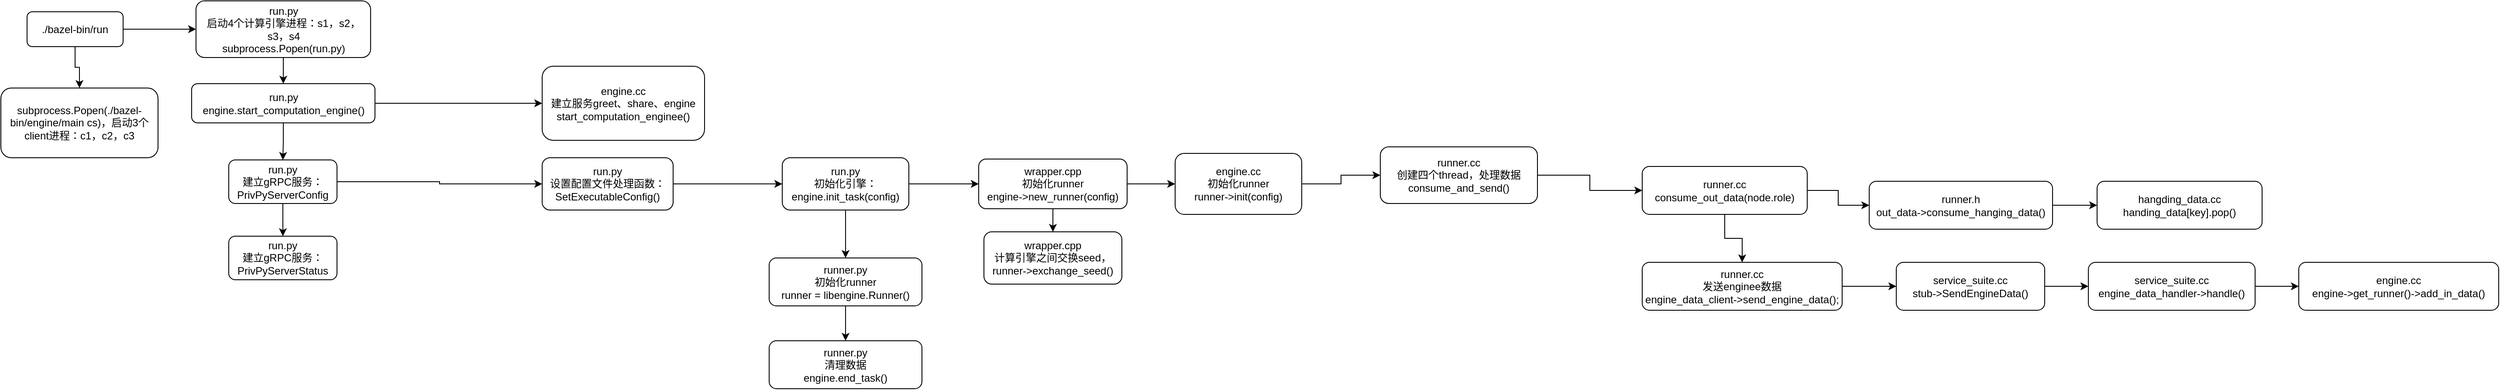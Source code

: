 <mxfile version="10.6.0" type="github"><diagram id="bzZ6AEbOESbryOhf7otm" name="Page-1"><mxGraphModel dx="965" dy="1760" grid="1" gridSize="10" guides="1" tooltips="1" connect="1" arrows="1" fold="1" page="1" pageScale="1" pageWidth="827" pageHeight="1169" math="0" shadow="0"><root><mxCell id="0"/><mxCell id="1" parent="0"/><mxCell id="yb6TzpeK1v6G_qk7ZO7s-3" value="" style="edgeStyle=orthogonalEdgeStyle;rounded=0;orthogonalLoop=1;jettySize=auto;html=1;" edge="1" parent="1" source="yb6TzpeK1v6G_qk7ZO7s-1" target="yb6TzpeK1v6G_qk7ZO7s-2"><mxGeometry relative="1" as="geometry"/></mxCell><mxCell id="yb6TzpeK1v6G_qk7ZO7s-5" value="" style="edgeStyle=orthogonalEdgeStyle;rounded=0;orthogonalLoop=1;jettySize=auto;html=1;" edge="1" parent="1" source="yb6TzpeK1v6G_qk7ZO7s-1" target="yb6TzpeK1v6G_qk7ZO7s-4"><mxGeometry relative="1" as="geometry"/></mxCell><mxCell id="yb6TzpeK1v6G_qk7ZO7s-1" value="./bazel-bin/run" style="shape=ext;rounded=1;html=1;whiteSpace=wrap;" vertex="1" parent="1"><mxGeometry x="120" y="-7.5" width="110" height="40" as="geometry"/></mxCell><mxCell id="yb6TzpeK1v6G_qk7ZO7s-4" value="&lt;span lang=&quot;EN-US&quot;&gt;subprocess.Popen(./bazel-bin/engine/main cs)，启动3个client进程：c1，c2，c3&lt;br&gt;&lt;/span&gt;" style="shape=ext;rounded=1;html=1;whiteSpace=wrap;" vertex="1" parent="1"><mxGeometry x="90" y="80" width="180" height="80" as="geometry"/></mxCell><mxCell id="yb6TzpeK1v6G_qk7ZO7s-45" value="" style="edgeStyle=orthogonalEdgeStyle;rounded=0;orthogonalLoop=1;jettySize=auto;html=1;entryX=0.5;entryY=0;entryDx=0;entryDy=0;" edge="1" parent="1" source="yb6TzpeK1v6G_qk7ZO7s-2" target="yb6TzpeK1v6G_qk7ZO7s-6"><mxGeometry relative="1" as="geometry"><mxPoint x="393" y="242.5" as="targetPoint"/></mxGeometry></mxCell><mxCell id="yb6TzpeK1v6G_qk7ZO7s-2" value="run.py&lt;br&gt;启动4个计算引擎进程：s1，s2，s3，s4&lt;br&gt;subprocess.Popen(run.py)&lt;br&gt;" style="shape=ext;rounded=1;html=1;whiteSpace=wrap;" vertex="1" parent="1"><mxGeometry x="313.5" y="-20" width="200" height="65" as="geometry"/></mxCell><mxCell id="yb6TzpeK1v6G_qk7ZO7s-47" value="" style="edgeStyle=orthogonalEdgeStyle;rounded=0;orthogonalLoop=1;jettySize=auto;html=1;" edge="1" parent="1" source="yb6TzpeK1v6G_qk7ZO7s-6" target="yb6TzpeK1v6G_qk7ZO7s-46"><mxGeometry relative="1" as="geometry"/></mxCell><mxCell id="yb6TzpeK1v6G_qk7ZO7s-48" value="" style="edgeStyle=orthogonalEdgeStyle;rounded=0;orthogonalLoop=1;jettySize=auto;html=1;" edge="1" parent="1" source="yb6TzpeK1v6G_qk7ZO7s-6" target="yb6TzpeK1v6G_qk7ZO7s-8"><mxGeometry relative="1" as="geometry"/></mxCell><mxCell id="yb6TzpeK1v6G_qk7ZO7s-6" value="run.py&lt;br&gt;engine.start_computation_engine()&lt;br&gt;" style="shape=ext;rounded=1;html=1;whiteSpace=wrap;" vertex="1" parent="1"><mxGeometry x="308.5" y="75" width="210" height="45" as="geometry"/></mxCell><mxCell id="yb6TzpeK1v6G_qk7ZO7s-46" value="engine.cc&lt;br&gt;建立服务greet、share、engine&lt;br&gt;start_computation_enginee()&lt;br&gt;" style="shape=ext;rounded=1;html=1;whiteSpace=wrap;" vertex="1" parent="1"><mxGeometry x="710" y="55" width="186" height="85" as="geometry"/></mxCell><mxCell id="yb6TzpeK1v6G_qk7ZO7s-11" value="" style="edgeStyle=orthogonalEdgeStyle;rounded=0;orthogonalLoop=1;jettySize=auto;html=1;" edge="1" parent="1" source="yb6TzpeK1v6G_qk7ZO7s-8" target="yb6TzpeK1v6G_qk7ZO7s-10"><mxGeometry relative="1" as="geometry"/></mxCell><mxCell id="yb6TzpeK1v6G_qk7ZO7s-13" value="" style="edgeStyle=orthogonalEdgeStyle;rounded=0;orthogonalLoop=1;jettySize=auto;html=1;" edge="1" parent="1" source="yb6TzpeK1v6G_qk7ZO7s-8" target="yb6TzpeK1v6G_qk7ZO7s-12"><mxGeometry relative="1" as="geometry"/></mxCell><mxCell id="yb6TzpeK1v6G_qk7ZO7s-8" value="run.py&lt;br&gt;建立gRPC服务：&lt;span&gt;PrivPyServerConfig&lt;/span&gt;" style="shape=ext;rounded=1;html=1;whiteSpace=wrap;" vertex="1" parent="1"><mxGeometry x="351" y="162.5" width="124" height="50" as="geometry"/></mxCell><mxCell id="yb6TzpeK1v6G_qk7ZO7s-15" value="" style="edgeStyle=orthogonalEdgeStyle;rounded=0;orthogonalLoop=1;jettySize=auto;html=1;" edge="1" parent="1" source="yb6TzpeK1v6G_qk7ZO7s-12" target="yb6TzpeK1v6G_qk7ZO7s-14"><mxGeometry relative="1" as="geometry"/></mxCell><mxCell id="yb6TzpeK1v6G_qk7ZO7s-12" value="&lt;span lang=&quot;EN-US&quot;&gt;run.py&lt;br&gt;设置配置文件处理函数：SetExecutableConfig()&lt;/span&gt;&lt;br&gt;" style="shape=ext;rounded=1;html=1;whiteSpace=wrap;" vertex="1" parent="1"><mxGeometry x="710" y="160" width="150" height="60" as="geometry"/></mxCell><mxCell id="yb6TzpeK1v6G_qk7ZO7s-17" value="" style="edgeStyle=orthogonalEdgeStyle;rounded=0;orthogonalLoop=1;jettySize=auto;html=1;" edge="1" parent="1" source="yb6TzpeK1v6G_qk7ZO7s-14" target="yb6TzpeK1v6G_qk7ZO7s-16"><mxGeometry relative="1" as="geometry"/></mxCell><mxCell id="yb6TzpeK1v6G_qk7ZO7s-19" value="" style="edgeStyle=orthogonalEdgeStyle;rounded=0;orthogonalLoop=1;jettySize=auto;html=1;" edge="1" parent="1" source="yb6TzpeK1v6G_qk7ZO7s-14" target="yb6TzpeK1v6G_qk7ZO7s-18"><mxGeometry relative="1" as="geometry"/></mxCell><mxCell id="yb6TzpeK1v6G_qk7ZO7s-14" value="&lt;span lang=&quot;EN-US&quot;&gt;run.py&lt;br&gt;初始化引擎：engine.init_task(config)&lt;/span&gt;&lt;br&gt;" style="shape=ext;rounded=1;html=1;whiteSpace=wrap;" vertex="1" parent="1"><mxGeometry x="985" y="160" width="145" height="60" as="geometry"/></mxCell><mxCell id="yb6TzpeK1v6G_qk7ZO7s-21" value="" style="edgeStyle=orthogonalEdgeStyle;rounded=0;orthogonalLoop=1;jettySize=auto;html=1;" edge="1" parent="1" source="yb6TzpeK1v6G_qk7ZO7s-18" target="yb6TzpeK1v6G_qk7ZO7s-20"><mxGeometry relative="1" as="geometry"/></mxCell><mxCell id="yb6TzpeK1v6G_qk7ZO7s-23" value="" style="edgeStyle=orthogonalEdgeStyle;rounded=0;orthogonalLoop=1;jettySize=auto;html=1;" edge="1" parent="1" source="yb6TzpeK1v6G_qk7ZO7s-18" target="yb6TzpeK1v6G_qk7ZO7s-22"><mxGeometry relative="1" as="geometry"/></mxCell><mxCell id="yb6TzpeK1v6G_qk7ZO7s-18" value="wrapper.cpp&lt;br&gt;初始化runner&lt;br&gt;&lt;span lang=&quot;EN-US&quot;&gt;engine-&amp;gt;new_runner(config)&lt;/span&gt;" style="shape=ext;rounded=1;html=1;whiteSpace=wrap;" vertex="1" parent="1"><mxGeometry x="1210" y="161.5" width="170" height="57" as="geometry"/></mxCell><mxCell id="yb6TzpeK1v6G_qk7ZO7s-22" value="wrapper.cpp&lt;br&gt;计算引擎之间交换seed，&lt;br&gt;&lt;span lang=&quot;EN-US&quot;&gt;runner-&amp;gt;exchange_seed()&lt;/span&gt;" style="shape=ext;rounded=1;html=1;whiteSpace=wrap;" vertex="1" parent="1"><mxGeometry x="1216" y="245" width="158" height="60" as="geometry"/></mxCell><mxCell id="yb6TzpeK1v6G_qk7ZO7s-25" value="" style="edgeStyle=orthogonalEdgeStyle;rounded=0;orthogonalLoop=1;jettySize=auto;html=1;" edge="1" parent="1" source="yb6TzpeK1v6G_qk7ZO7s-20" target="yb6TzpeK1v6G_qk7ZO7s-24"><mxGeometry relative="1" as="geometry"/></mxCell><mxCell id="yb6TzpeK1v6G_qk7ZO7s-20" value="&lt;span lang=&quot;EN-US&quot;&gt;engine.cc&lt;br&gt;初始化runner&lt;br&gt;runner-&amp;gt;init(config)&lt;/span&gt;&lt;br&gt;" style="shape=ext;rounded=1;html=1;whiteSpace=wrap;" vertex="1" parent="1"><mxGeometry x="1435" y="155" width="145" height="70" as="geometry"/></mxCell><mxCell id="yb6TzpeK1v6G_qk7ZO7s-27" value="" style="edgeStyle=orthogonalEdgeStyle;rounded=0;orthogonalLoop=1;jettySize=auto;html=1;" edge="1" parent="1" source="yb6TzpeK1v6G_qk7ZO7s-24" target="yb6TzpeK1v6G_qk7ZO7s-26"><mxGeometry relative="1" as="geometry"/></mxCell><mxCell id="yb6TzpeK1v6G_qk7ZO7s-24" value="&lt;span lang=&quot;EN-US&quot;&gt;runner.cc&lt;br&gt;创建四个thread，处理数据&lt;/span&gt;&lt;span&gt;consume_and_send()&lt;/span&gt;" style="shape=ext;rounded=1;html=1;whiteSpace=wrap;" vertex="1" parent="1"><mxGeometry x="1670" y="147.5" width="180" height="65" as="geometry"/></mxCell><mxCell id="yb6TzpeK1v6G_qk7ZO7s-29" value="" style="edgeStyle=orthogonalEdgeStyle;rounded=0;orthogonalLoop=1;jettySize=auto;html=1;" edge="1" parent="1" source="yb6TzpeK1v6G_qk7ZO7s-26" target="yb6TzpeK1v6G_qk7ZO7s-28"><mxGeometry relative="1" as="geometry"/></mxCell><mxCell id="yb6TzpeK1v6G_qk7ZO7s-41" value="" style="edgeStyle=orthogonalEdgeStyle;rounded=0;orthogonalLoop=1;jettySize=auto;html=1;" edge="1" parent="1" source="yb6TzpeK1v6G_qk7ZO7s-26" target="yb6TzpeK1v6G_qk7ZO7s-40"><mxGeometry relative="1" as="geometry"/></mxCell><mxCell id="yb6TzpeK1v6G_qk7ZO7s-26" value="runner.cc&lt;br&gt;&lt;span&gt;consume_out_data(node.role)&lt;/span&gt;" style="shape=ext;rounded=1;html=1;whiteSpace=wrap;" vertex="1" parent="1"><mxGeometry x="1970" y="170" width="189" height="55" as="geometry"/></mxCell><mxCell id="yb6TzpeK1v6G_qk7ZO7s-43" value="" style="edgeStyle=orthogonalEdgeStyle;rounded=0;orthogonalLoop=1;jettySize=auto;html=1;" edge="1" parent="1" source="yb6TzpeK1v6G_qk7ZO7s-40" target="yb6TzpeK1v6G_qk7ZO7s-42"><mxGeometry relative="1" as="geometry"/></mxCell><mxCell id="yb6TzpeK1v6G_qk7ZO7s-40" value="runner.h&lt;br&gt;&lt;span&gt;out_data-&amp;gt;consume_hanging_data()&lt;/span&gt;" style="shape=ext;rounded=1;html=1;whiteSpace=wrap;" vertex="1" parent="1"><mxGeometry x="2230" y="187" width="210" height="55" as="geometry"/></mxCell><mxCell id="yb6TzpeK1v6G_qk7ZO7s-42" value="hangding_data.cc&lt;br&gt;handing_data[key].pop()&lt;br&gt;" style="shape=ext;rounded=1;html=1;whiteSpace=wrap;" vertex="1" parent="1"><mxGeometry x="2491" y="187" width="189" height="55" as="geometry"/></mxCell><mxCell id="yb6TzpeK1v6G_qk7ZO7s-35" value="" style="edgeStyle=orthogonalEdgeStyle;rounded=0;orthogonalLoop=1;jettySize=auto;html=1;" edge="1" parent="1" source="yb6TzpeK1v6G_qk7ZO7s-28" target="yb6TzpeK1v6G_qk7ZO7s-34"><mxGeometry relative="1" as="geometry"/></mxCell><mxCell id="yb6TzpeK1v6G_qk7ZO7s-28" value="runner.cc&lt;br&gt;发送enginee数据&lt;br&gt;&lt;span&gt;engine_data_client&lt;/span&gt;&lt;span&gt;-&amp;gt;&lt;/span&gt;&lt;span&gt;send_engine_data(&lt;/span&gt;&lt;span&gt;);&lt;/span&gt;&lt;span&gt;&lt;br&gt;&lt;/span&gt;" style="shape=ext;rounded=1;html=1;whiteSpace=wrap;" vertex="1" parent="1"><mxGeometry x="1970" y="280" width="229" height="55" as="geometry"/></mxCell><mxCell id="yb6TzpeK1v6G_qk7ZO7s-37" value="" style="edgeStyle=orthogonalEdgeStyle;rounded=0;orthogonalLoop=1;jettySize=auto;html=1;" edge="1" parent="1" source="yb6TzpeK1v6G_qk7ZO7s-34" target="yb6TzpeK1v6G_qk7ZO7s-36"><mxGeometry relative="1" as="geometry"/></mxCell><mxCell id="yb6TzpeK1v6G_qk7ZO7s-34" value="&lt;span&gt;service_suite.cc&lt;br&gt;stub-&amp;gt;SendEngineData()&lt;br&gt;&lt;/span&gt;" style="shape=ext;rounded=1;html=1;whiteSpace=wrap;" vertex="1" parent="1"><mxGeometry x="2261" y="280" width="170" height="55" as="geometry"/></mxCell><mxCell id="yb6TzpeK1v6G_qk7ZO7s-39" value="" style="edgeStyle=orthogonalEdgeStyle;rounded=0;orthogonalLoop=1;jettySize=auto;html=1;" edge="1" parent="1" source="yb6TzpeK1v6G_qk7ZO7s-36" target="yb6TzpeK1v6G_qk7ZO7s-38"><mxGeometry relative="1" as="geometry"/></mxCell><mxCell id="yb6TzpeK1v6G_qk7ZO7s-36" value="&lt;span&gt;service_suite.cc&lt;br&gt;engine_data_handler-&amp;gt;handle()&lt;br&gt;&lt;/span&gt;" style="shape=ext;rounded=1;html=1;whiteSpace=wrap;" vertex="1" parent="1"><mxGeometry x="2481" y="280" width="191" height="55" as="geometry"/></mxCell><mxCell id="yb6TzpeK1v6G_qk7ZO7s-38" value="&lt;span&gt;engine.cc&lt;br&gt;engine-&amp;gt;get_runner()-&amp;gt;add_in_data()&lt;br&gt;&lt;/span&gt;" style="shape=ext;rounded=1;html=1;whiteSpace=wrap;" vertex="1" parent="1"><mxGeometry x="2722" y="280" width="229" height="55" as="geometry"/></mxCell><mxCell id="yb6TzpeK1v6G_qk7ZO7s-50" value="" style="edgeStyle=orthogonalEdgeStyle;rounded=0;orthogonalLoop=1;jettySize=auto;html=1;" edge="1" parent="1" source="yb6TzpeK1v6G_qk7ZO7s-16" target="yb6TzpeK1v6G_qk7ZO7s-49"><mxGeometry relative="1" as="geometry"/></mxCell><mxCell id="yb6TzpeK1v6G_qk7ZO7s-16" value="&lt;span lang=&quot;EN-US&quot;&gt;runner.py&lt;br&gt;初始化runner&lt;br&gt;&lt;/span&gt;&lt;span lang=&quot;EN-US&quot;&gt;runner = libengine.Runner()&lt;/span&gt;&lt;br&gt;" style="shape=ext;rounded=1;html=1;whiteSpace=wrap;" vertex="1" parent="1"><mxGeometry x="970" y="275" width="175" height="55" as="geometry"/></mxCell><mxCell id="yb6TzpeK1v6G_qk7ZO7s-49" value="&lt;span lang=&quot;EN-US&quot;&gt;runner.py&lt;br&gt;&lt;/span&gt;清理数据&lt;br&gt;engine.end_task()&lt;br&gt;" style="shape=ext;rounded=1;html=1;whiteSpace=wrap;" vertex="1" parent="1"><mxGeometry x="970" y="370" width="175" height="55" as="geometry"/></mxCell><mxCell id="yb6TzpeK1v6G_qk7ZO7s-10" value="run.py&lt;br&gt;建立gRPC服务：&lt;span&gt;PrivPyServerStatus&lt;/span&gt;" style="shape=ext;rounded=1;html=1;whiteSpace=wrap;" vertex="1" parent="1"><mxGeometry x="351" y="250" width="124" height="50" as="geometry"/></mxCell></root></mxGraphModel></diagram></mxfile>